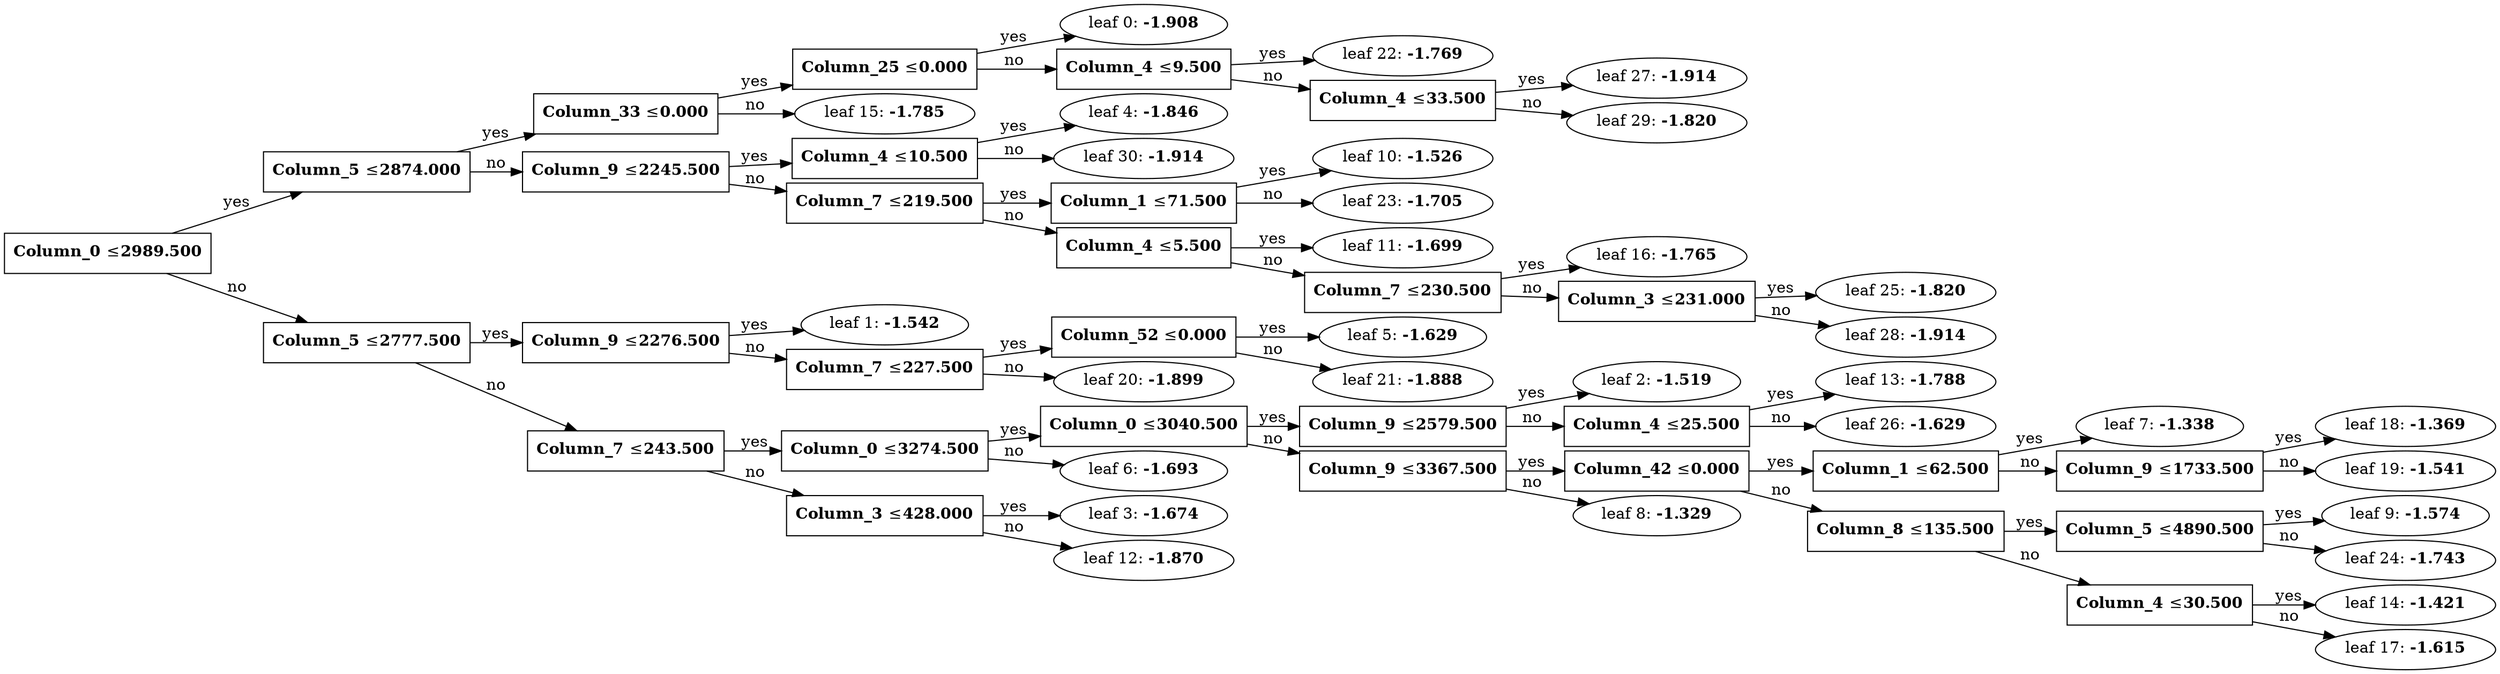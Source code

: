 digraph {
	graph [nodesep=0.05 rankdir=LR ranksep=0.3]
	split0 [label=<<B>Column_0</B> &#8804;<B>2989.500</B>> fillcolor=white shape=rectangle style=""]
	split3 [label=<<B>Column_5</B> &#8804;<B>2874.000</B>> fillcolor=white shape=rectangle style=""]
	split14 [label=<<B>Column_33</B> &#8804;<B>0.000</B>> fillcolor=white shape=rectangle style=""]
	split21 [label=<<B>Column_25</B> &#8804;<B>0.000</B>> fillcolor=white shape=rectangle style=""]
	leaf0 [label=<leaf 0: <B>-1.908</B>>]
	split21 -> leaf0 [label=yes]
	split26 [label=<<B>Column_4</B> &#8804;<B>9.500</B>> fillcolor=white shape=rectangle style=""]
	leaf22 [label=<leaf 22: <B>-1.769</B>>]
	split26 -> leaf22 [label=yes]
	split28 [label=<<B>Column_4</B> &#8804;<B>33.500</B>> fillcolor=white shape=rectangle style=""]
	leaf27 [label=<leaf 27: <B>-1.914</B>>]
	split28 -> leaf27 [label=yes]
	leaf29 [label=<leaf 29: <B>-1.820</B>>]
	split28 -> leaf29 [label=no]
	split26 -> split28 [label=no]
	split21 -> split26 [label=no]
	split14 -> split21 [label=yes]
	leaf15 [label=<leaf 15: <B>-1.785</B>>]
	split14 -> leaf15 [label=no]
	split3 -> split14 [label=yes]
	split9 [label=<<B>Column_9</B> &#8804;<B>2245.500</B>> fillcolor=white shape=rectangle style=""]
	split29 [label=<<B>Column_4</B> &#8804;<B>10.500</B>> fillcolor=white shape=rectangle style=""]
	leaf4 [label=<leaf 4: <B>-1.846</B>>]
	split29 -> leaf4 [label=yes]
	leaf30 [label=<leaf 30: <B>-1.914</B>>]
	split29 -> leaf30 [label=no]
	split9 -> split29 [label=yes]
	split10 [label=<<B>Column_7</B> &#8804;<B>219.500</B>> fillcolor=white shape=rectangle style=""]
	split22 [label=<<B>Column_1</B> &#8804;<B>71.500</B>> fillcolor=white shape=rectangle style=""]
	leaf10 [label=<leaf 10: <B>-1.526</B>>]
	split22 -> leaf10 [label=yes]
	leaf23 [label=<leaf 23: <B>-1.705</B>>]
	split22 -> leaf23 [label=no]
	split10 -> split22 [label=yes]
	split15 [label=<<B>Column_4</B> &#8804;<B>5.500</B>> fillcolor=white shape=rectangle style=""]
	leaf11 [label=<leaf 11: <B>-1.699</B>>]
	split15 -> leaf11 [label=yes]
	split24 [label=<<B>Column_7</B> &#8804;<B>230.500</B>> fillcolor=white shape=rectangle style=""]
	leaf16 [label=<leaf 16: <B>-1.765</B>>]
	split24 -> leaf16 [label=yes]
	split27 [label=<<B>Column_3</B> &#8804;<B>231.000</B>> fillcolor=white shape=rectangle style=""]
	leaf25 [label=<leaf 25: <B>-1.820</B>>]
	split27 -> leaf25 [label=yes]
	leaf28 [label=<leaf 28: <B>-1.914</B>>]
	split27 -> leaf28 [label=no]
	split24 -> split27 [label=no]
	split15 -> split24 [label=no]
	split10 -> split15 [label=no]
	split9 -> split10 [label=no]
	split3 -> split9 [label=no]
	split0 -> split3 [label=yes]
	split1 [label=<<B>Column_5</B> &#8804;<B>2777.500</B>> fillcolor=white shape=rectangle style=""]
	split4 [label=<<B>Column_9</B> &#8804;<B>2276.500</B>> fillcolor=white shape=rectangle style=""]
	leaf1 [label=<leaf 1: <B>-1.542</B>>]
	split4 -> leaf1 [label=yes]
	split19 [label=<<B>Column_7</B> &#8804;<B>227.500</B>> fillcolor=white shape=rectangle style=""]
	split20 [label=<<B>Column_52</B> &#8804;<B>0.000</B>> fillcolor=white shape=rectangle style=""]
	leaf5 [label=<leaf 5: <B>-1.629</B>>]
	split20 -> leaf5 [label=yes]
	leaf21 [label=<leaf 21: <B>-1.888</B>>]
	split20 -> leaf21 [label=no]
	split19 -> split20 [label=yes]
	leaf20 [label=<leaf 20: <B>-1.899</B>>]
	split19 -> leaf20 [label=no]
	split4 -> split19 [label=no]
	split1 -> split4 [label=yes]
	split2 [label=<<B>Column_7</B> &#8804;<B>243.500</B>> fillcolor=white shape=rectangle style=""]
	split5 [label=<<B>Column_0</B> &#8804;<B>3274.500</B>> fillcolor=white shape=rectangle style=""]
	split6 [label=<<B>Column_0</B> &#8804;<B>3040.500</B>> fillcolor=white shape=rectangle style=""]
	split12 [label=<<B>Column_9</B> &#8804;<B>2579.500</B>> fillcolor=white shape=rectangle style=""]
	leaf2 [label=<leaf 2: <B>-1.519</B>>]
	split12 -> leaf2 [label=yes]
	split25 [label=<<B>Column_4</B> &#8804;<B>25.500</B>> fillcolor=white shape=rectangle style=""]
	leaf13 [label=<leaf 13: <B>-1.788</B>>]
	split25 -> leaf13 [label=yes]
	leaf26 [label=<leaf 26: <B>-1.629</B>>]
	split25 -> leaf26 [label=no]
	split12 -> split25 [label=no]
	split6 -> split12 [label=yes]
	split7 [label=<<B>Column_9</B> &#8804;<B>3367.500</B>> fillcolor=white shape=rectangle style=""]
	split8 [label=<<B>Column_42</B> &#8804;<B>0.000</B>> fillcolor=white shape=rectangle style=""]
	split17 [label=<<B>Column_1</B> &#8804;<B>62.500</B>> fillcolor=white shape=rectangle style=""]
	leaf7 [label=<leaf 7: <B>-1.338</B>>]
	split17 -> leaf7 [label=yes]
	split18 [label=<<B>Column_9</B> &#8804;<B>1733.500</B>> fillcolor=white shape=rectangle style=""]
	leaf18 [label=<leaf 18: <B>-1.369</B>>]
	split18 -> leaf18 [label=yes]
	leaf19 [label=<leaf 19: <B>-1.541</B>>]
	split18 -> leaf19 [label=no]
	split17 -> split18 [label=no]
	split8 -> split17 [label=yes]
	split13 [label=<<B>Column_8</B> &#8804;<B>135.500</B>> fillcolor=white shape=rectangle style=""]
	split23 [label=<<B>Column_5</B> &#8804;<B>4890.500</B>> fillcolor=white shape=rectangle style=""]
	leaf9 [label=<leaf 9: <B>-1.574</B>>]
	split23 -> leaf9 [label=yes]
	leaf24 [label=<leaf 24: <B>-1.743</B>>]
	split23 -> leaf24 [label=no]
	split13 -> split23 [label=yes]
	split16 [label=<<B>Column_4</B> &#8804;<B>30.500</B>> fillcolor=white shape=rectangle style=""]
	leaf14 [label=<leaf 14: <B>-1.421</B>>]
	split16 -> leaf14 [label=yes]
	leaf17 [label=<leaf 17: <B>-1.615</B>>]
	split16 -> leaf17 [label=no]
	split13 -> split16 [label=no]
	split8 -> split13 [label=no]
	split7 -> split8 [label=yes]
	leaf8 [label=<leaf 8: <B>-1.329</B>>]
	split7 -> leaf8 [label=no]
	split6 -> split7 [label=no]
	split5 -> split6 [label=yes]
	leaf6 [label=<leaf 6: <B>-1.693</B>>]
	split5 -> leaf6 [label=no]
	split2 -> split5 [label=yes]
	split11 [label=<<B>Column_3</B> &#8804;<B>428.000</B>> fillcolor=white shape=rectangle style=""]
	leaf3 [label=<leaf 3: <B>-1.674</B>>]
	split11 -> leaf3 [label=yes]
	leaf12 [label=<leaf 12: <B>-1.870</B>>]
	split11 -> leaf12 [label=no]
	split2 -> split11 [label=no]
	split1 -> split2 [label=no]
	split0 -> split1 [label=no]
}
